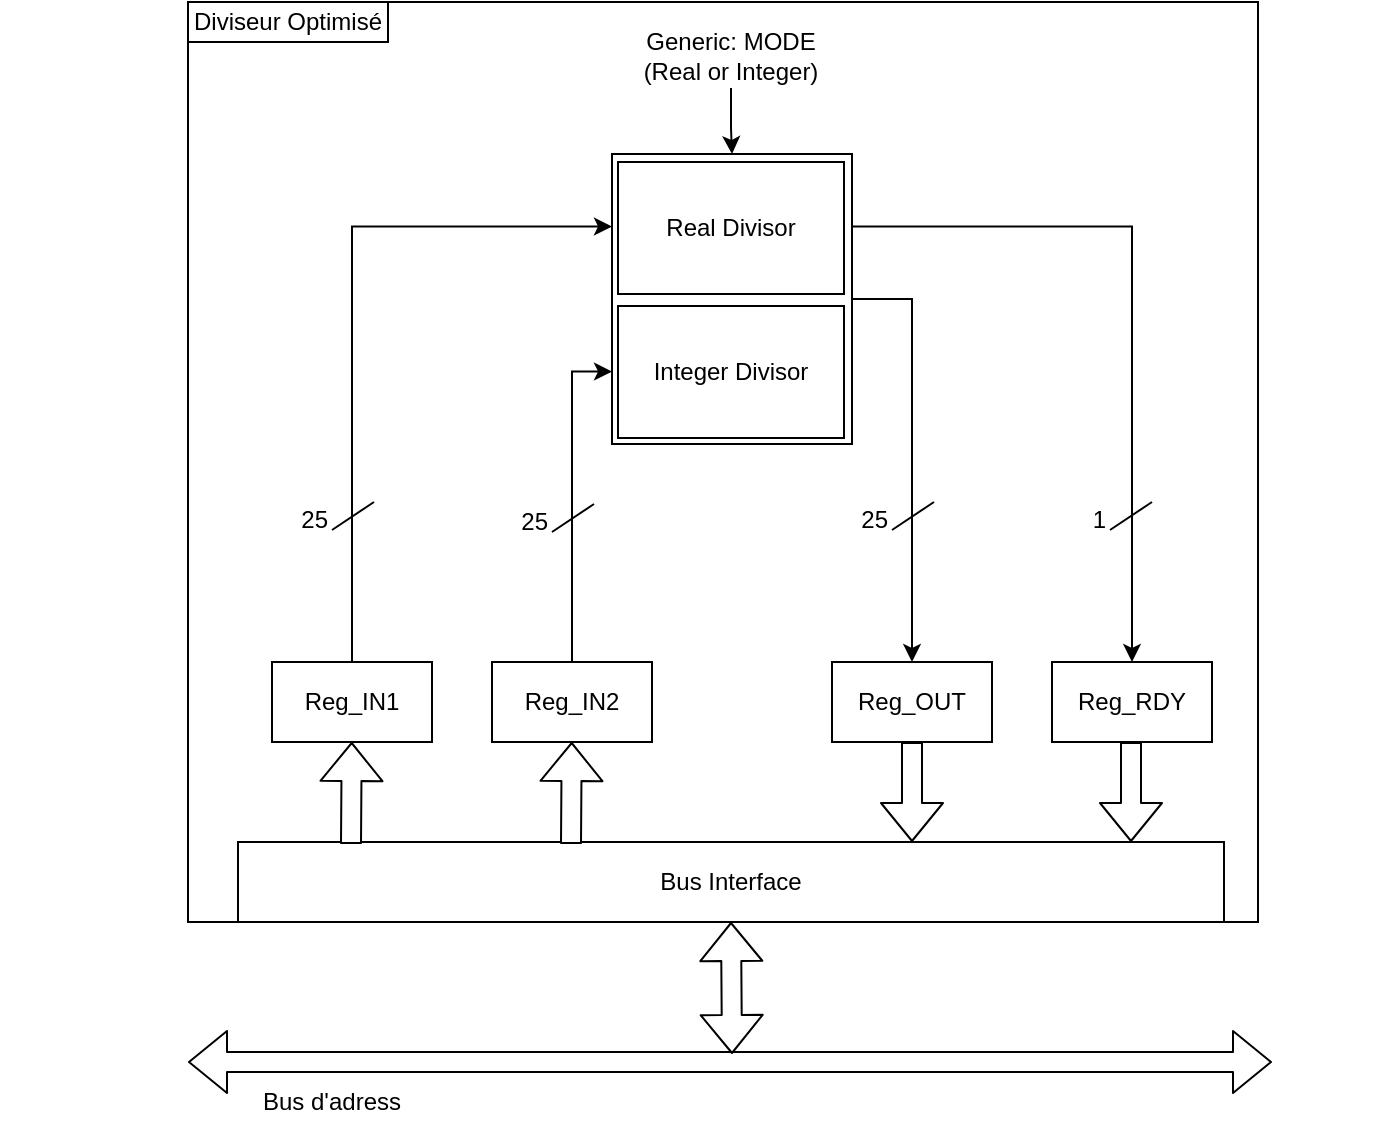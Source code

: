 <mxfile version="10.6.7" type="device"><diagram id="6n-ebun_m9S1XQ1JZH82" name="Page-1"><mxGraphModel dx="748" dy="514" grid="0" gridSize="10" guides="1" tooltips="1" connect="1" arrows="1" fold="1" page="1" pageScale="1" pageWidth="827" pageHeight="1169" math="0" shadow="0"><root><mxCell id="0"/><mxCell id="1" parent="0"/><mxCell id="-fok3P77_Mc6lVdTVV2r-1" value="" style="rounded=0;whiteSpace=wrap;html=1;fillColor=none;" vertex="1" parent="1"><mxGeometry x="124" y="110" width="535" height="460" as="geometry"/></mxCell><mxCell id="-fok3P77_Mc6lVdTVV2r-2" value="Diviseur Optimisé" style="text;html=1;strokeColor=#000000;fillColor=none;align=center;verticalAlign=middle;whiteSpace=wrap;rounded=0;" vertex="1" parent="1"><mxGeometry x="124" y="110" width="100" height="20" as="geometry"/></mxCell><mxCell id="-fok3P77_Mc6lVdTVV2r-22" value="" style="edgeStyle=orthogonalEdgeStyle;rounded=0;orthogonalLoop=1;jettySize=auto;html=1;fillColor=#ffffff;entryX=0;entryY=0.25;entryDx=0;entryDy=0;" edge="1" parent="1" source="-fok3P77_Mc6lVdTVV2r-3" target="-fok3P77_Mc6lVdTVV2r-20"><mxGeometry relative="1" as="geometry"><mxPoint x="230" y="360" as="targetPoint"/><Array as="points"><mxPoint x="206" y="222"/></Array></mxGeometry></mxCell><mxCell id="-fok3P77_Mc6lVdTVV2r-3" value="Reg_IN1" style="rounded=0;whiteSpace=wrap;html=1;strokeColor=#000000;" vertex="1" parent="1"><mxGeometry x="166" y="440" width="80" height="40" as="geometry"/></mxCell><mxCell id="-fok3P77_Mc6lVdTVV2r-24" value="" style="edgeStyle=orthogonalEdgeStyle;rounded=0;orthogonalLoop=1;jettySize=auto;html=1;fillColor=#ffffff;entryX=0;entryY=0.75;entryDx=0;entryDy=0;" edge="1" parent="1" source="-fok3P77_Mc6lVdTVV2r-4" target="-fok3P77_Mc6lVdTVV2r-20"><mxGeometry relative="1" as="geometry"><mxPoint x="340" y="360" as="targetPoint"/></mxGeometry></mxCell><mxCell id="-fok3P77_Mc6lVdTVV2r-4" value="Reg_IN2&lt;br&gt;" style="rounded=0;whiteSpace=wrap;html=1;strokeColor=#000000;" vertex="1" parent="1"><mxGeometry x="276" y="440" width="80" height="40" as="geometry"/></mxCell><mxCell id="-fok3P77_Mc6lVdTVV2r-5" value="Reg_OUT&lt;br&gt;" style="rounded=0;whiteSpace=wrap;html=1;strokeColor=#000000;" vertex="1" parent="1"><mxGeometry x="446" y="440" width="80" height="40" as="geometry"/></mxCell><mxCell id="-fok3P77_Mc6lVdTVV2r-6" value="Reg_RDY&lt;br&gt;" style="rounded=0;whiteSpace=wrap;html=1;strokeColor=#000000;" vertex="1" parent="1"><mxGeometry x="556" y="440" width="80" height="40" as="geometry"/></mxCell><mxCell id="-fok3P77_Mc6lVdTVV2r-12" value="Bus Interface" style="rounded=0;whiteSpace=wrap;html=1;strokeColor=#000000;" vertex="1" parent="1"><mxGeometry x="149" y="530" width="493" height="40" as="geometry"/></mxCell><mxCell id="-fok3P77_Mc6lVdTVV2r-13" value="" style="group;container=1;" vertex="1" connectable="0" parent="1"><mxGeometry x="30" y="640" width="690" height="30" as="geometry"/></mxCell><mxCell id="-fok3P77_Mc6lVdTVV2r-7" value="" style="shape=flexArrow;endArrow=classic;startArrow=classic;html=1;fillColor=#ffffff;" edge="1" parent="-fok3P77_Mc6lVdTVV2r-13"><mxGeometry width="50" height="50" relative="1" as="geometry"><mxPoint x="94" as="sourcePoint"/><mxPoint x="636" as="targetPoint"/></mxGeometry></mxCell><mxCell id="-fok3P77_Mc6lVdTVV2r-8" value="Bus d'adress" style="text;html=1;strokeColor=none;fillColor=none;align=center;verticalAlign=middle;whiteSpace=wrap;rounded=0;" vertex="1" parent="-fok3P77_Mc6lVdTVV2r-13"><mxGeometry x="121" y="10" width="90" height="20" as="geometry"/></mxCell><mxCell id="-fok3P77_Mc6lVdTVV2r-11" value="" style="shape=flexArrow;endArrow=classic;startArrow=classic;html=1;fillColor=#ffffff;entryX=0.5;entryY=1;entryDx=0;entryDy=0;" edge="1" parent="-fok3P77_Mc6lVdTVV2r-13" target="-fok3P77_Mc6lVdTVV2r-12"><mxGeometry width="50" height="50" relative="1" as="geometry"><mxPoint x="366" y="-4" as="sourcePoint"/><mxPoint x="362.93" y="-70" as="targetPoint"/></mxGeometry></mxCell><mxCell id="-fok3P77_Mc6lVdTVV2r-15" value="" style="shape=flexArrow;endArrow=classic;html=1;fillColor=#ffffff;" edge="1" parent="1" target="-fok3P77_Mc6lVdTVV2r-3"><mxGeometry width="50" height="50" relative="1" as="geometry"><mxPoint x="205.5" y="531" as="sourcePoint"/><mxPoint x="205.5" y="486" as="targetPoint"/></mxGeometry></mxCell><mxCell id="-fok3P77_Mc6lVdTVV2r-16" value="" style="shape=flexArrow;endArrow=classic;html=1;fillColor=#ffffff;" edge="1" parent="1"><mxGeometry width="50" height="50" relative="1" as="geometry"><mxPoint x="315.5" y="531" as="sourcePoint"/><mxPoint x="315.859" y="480" as="targetPoint"/></mxGeometry></mxCell><mxCell id="-fok3P77_Mc6lVdTVV2r-17" value="" style="shape=flexArrow;endArrow=classic;html=1;fillColor=#ffffff;entryX=0.631;entryY=-0.05;entryDx=0;entryDy=0;entryPerimeter=0;" edge="1" parent="1" source="-fok3P77_Mc6lVdTVV2r-5"><mxGeometry width="50" height="50" relative="1" as="geometry"><mxPoint x="486" y="482" as="sourcePoint"/><mxPoint x="486" y="530" as="targetPoint"/></mxGeometry></mxCell><mxCell id="-fok3P77_Mc6lVdTVV2r-18" value="" style="shape=flexArrow;endArrow=classic;html=1;fillColor=#ffffff;entryX=0.631;entryY=-0.05;entryDx=0;entryDy=0;entryPerimeter=0;" edge="1" parent="1"><mxGeometry width="50" height="50" relative="1" as="geometry"><mxPoint x="595.5" y="480" as="sourcePoint"/><mxPoint x="595.5" y="530" as="targetPoint"/></mxGeometry></mxCell><mxCell id="-fok3P77_Mc6lVdTVV2r-26" value="" style="edgeStyle=orthogonalEdgeStyle;rounded=0;orthogonalLoop=1;jettySize=auto;html=1;fillColor=#ffffff;entryX=0.5;entryY=0;entryDx=0;entryDy=0;" edge="1" parent="1" source="-fok3P77_Mc6lVdTVV2r-20" target="-fok3P77_Mc6lVdTVV2r-5"><mxGeometry relative="1" as="geometry"><mxPoint x="536" y="258.5" as="targetPoint"/><Array as="points"><mxPoint x="486" y="259"/><mxPoint x="486" y="440"/></Array></mxGeometry></mxCell><mxCell id="-fok3P77_Mc6lVdTVV2r-29" style="edgeStyle=orthogonalEdgeStyle;rounded=0;orthogonalLoop=1;jettySize=auto;html=1;exitX=1;exitY=0.25;exitDx=0;exitDy=0;fillColor=#ffffff;" edge="1" parent="1" source="-fok3P77_Mc6lVdTVV2r-20" target="-fok3P77_Mc6lVdTVV2r-6"><mxGeometry relative="1" as="geometry"/></mxCell><mxCell id="-fok3P77_Mc6lVdTVV2r-20" value="" style="rounded=0;whiteSpace=wrap;html=1;strokeColor=#000000;" vertex="1" parent="1"><mxGeometry x="336" y="186" width="120" height="145" as="geometry"/></mxCell><mxCell id="-fok3P77_Mc6lVdTVV2r-30" value="Real Divisor" style="rounded=0;whiteSpace=wrap;html=1;strokeColor=#000000;" vertex="1" parent="1"><mxGeometry x="339" y="190" width="113" height="66" as="geometry"/></mxCell><mxCell id="-fok3P77_Mc6lVdTVV2r-32" value="Integer Divisor" style="rounded=0;whiteSpace=wrap;html=1;strokeColor=#000000;" vertex="1" parent="1"><mxGeometry x="339" y="262" width="113" height="66" as="geometry"/></mxCell><mxCell id="-fok3P77_Mc6lVdTVV2r-34" value="" style="edgeStyle=orthogonalEdgeStyle;rounded=0;orthogonalLoop=1;jettySize=auto;html=1;fillColor=#ffffff;entryX=0.5;entryY=0;entryDx=0;entryDy=0;" edge="1" parent="1" source="-fok3P77_Mc6lVdTVV2r-33" target="-fok3P77_Mc6lVdTVV2r-20"><mxGeometry relative="1" as="geometry"><mxPoint x="396" y="172" as="targetPoint"/></mxGeometry></mxCell><mxCell id="-fok3P77_Mc6lVdTVV2r-33" value="Generic: MODE (Real or Integer)" style="text;html=1;strokeColor=none;fillColor=none;align=center;verticalAlign=middle;whiteSpace=wrap;rounded=0;" vertex="1" parent="1"><mxGeometry x="346" y="121" width="99" height="32" as="geometry"/></mxCell><mxCell id="-fok3P77_Mc6lVdTVV2r-37" value="" style="group" vertex="1" connectable="0" parent="1"><mxGeometry x="156" y="359" width="61" height="20" as="geometry"/></mxCell><mxCell id="-fok3P77_Mc6lVdTVV2r-35" value="" style="endArrow=none;html=1;fillColor=#ffffff;exitX=1;exitY=0.75;exitDx=0;exitDy=0;" edge="1" parent="-fok3P77_Mc6lVdTVV2r-37" source="-fok3P77_Mc6lVdTVV2r-36"><mxGeometry width="50" height="50" relative="1" as="geometry"><mxPoint x="40" y="20" as="sourcePoint"/><mxPoint x="61" y="1" as="targetPoint"/></mxGeometry></mxCell><mxCell id="-fok3P77_Mc6lVdTVV2r-36" value="&lt;div style=&quot;text-align: right&quot;&gt;&lt;span&gt;25&lt;/span&gt;&lt;/div&gt;" style="text;html=1;strokeColor=none;fillColor=none;align=right;verticalAlign=middle;whiteSpace=wrap;rounded=0;" vertex="1" parent="-fok3P77_Mc6lVdTVV2r-37"><mxGeometry width="40" height="20" as="geometry"/></mxCell><mxCell id="-fok3P77_Mc6lVdTVV2r-38" value="" style="group" vertex="1" connectable="0" parent="1"><mxGeometry x="266" y="360" width="61" height="20" as="geometry"/></mxCell><mxCell id="-fok3P77_Mc6lVdTVV2r-39" value="" style="endArrow=none;html=1;fillColor=#ffffff;exitX=1;exitY=0.75;exitDx=0;exitDy=0;" edge="1" parent="-fok3P77_Mc6lVdTVV2r-38" source="-fok3P77_Mc6lVdTVV2r-40"><mxGeometry width="50" height="50" relative="1" as="geometry"><mxPoint x="40" y="20" as="sourcePoint"/><mxPoint x="61" y="1" as="targetPoint"/></mxGeometry></mxCell><mxCell id="-fok3P77_Mc6lVdTVV2r-40" value="&lt;div style=&quot;text-align: right&quot;&gt;&lt;span&gt;25&lt;/span&gt;&lt;/div&gt;" style="text;html=1;strokeColor=none;fillColor=none;align=right;verticalAlign=middle;whiteSpace=wrap;rounded=0;" vertex="1" parent="-fok3P77_Mc6lVdTVV2r-38"><mxGeometry width="40" height="20" as="geometry"/></mxCell><mxCell id="-fok3P77_Mc6lVdTVV2r-41" value="" style="group" vertex="1" connectable="0" parent="1"><mxGeometry x="436" y="359" width="61" height="20" as="geometry"/></mxCell><mxCell id="-fok3P77_Mc6lVdTVV2r-42" value="" style="endArrow=none;html=1;fillColor=#ffffff;exitX=1;exitY=0.75;exitDx=0;exitDy=0;" edge="1" parent="-fok3P77_Mc6lVdTVV2r-41" source="-fok3P77_Mc6lVdTVV2r-43"><mxGeometry width="50" height="50" relative="1" as="geometry"><mxPoint x="40" y="20" as="sourcePoint"/><mxPoint x="61" y="1" as="targetPoint"/></mxGeometry></mxCell><mxCell id="-fok3P77_Mc6lVdTVV2r-43" value="&lt;div style=&quot;text-align: right&quot;&gt;&lt;span&gt;25&lt;/span&gt;&lt;/div&gt;" style="text;html=1;strokeColor=none;fillColor=none;align=right;verticalAlign=middle;whiteSpace=wrap;rounded=0;" vertex="1" parent="-fok3P77_Mc6lVdTVV2r-41"><mxGeometry width="40" height="20" as="geometry"/></mxCell><mxCell id="-fok3P77_Mc6lVdTVV2r-44" value="" style="group" vertex="1" connectable="0" parent="1"><mxGeometry x="545" y="359" width="61" height="20" as="geometry"/></mxCell><mxCell id="-fok3P77_Mc6lVdTVV2r-45" value="" style="endArrow=none;html=1;fillColor=#ffffff;exitX=1;exitY=0.75;exitDx=0;exitDy=0;" edge="1" parent="-fok3P77_Mc6lVdTVV2r-44" source="-fok3P77_Mc6lVdTVV2r-46"><mxGeometry width="50" height="50" relative="1" as="geometry"><mxPoint x="40" y="20" as="sourcePoint"/><mxPoint x="61" y="1" as="targetPoint"/></mxGeometry></mxCell><mxCell id="-fok3P77_Mc6lVdTVV2r-46" value="&lt;div style=&quot;text-align: right&quot;&gt;&lt;span&gt;1&lt;/span&gt;&lt;/div&gt;" style="text;html=1;strokeColor=none;fillColor=none;align=right;verticalAlign=middle;whiteSpace=wrap;rounded=0;" vertex="1" parent="-fok3P77_Mc6lVdTVV2r-44"><mxGeometry width="40" height="20" as="geometry"/></mxCell></root></mxGraphModel></diagram></mxfile>